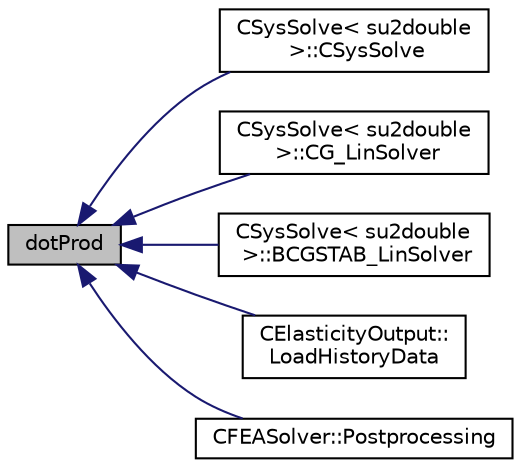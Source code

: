 digraph "dotProd"
{
  edge [fontname="Helvetica",fontsize="10",labelfontname="Helvetica",labelfontsize="10"];
  node [fontname="Helvetica",fontsize="10",shape=record];
  rankdir="LR";
  Node1 [label="dotProd",height=0.2,width=0.4,color="black", fillcolor="grey75", style="filled", fontcolor="black"];
  Node1 -> Node2 [dir="back",color="midnightblue",fontsize="10",style="solid",fontname="Helvetica"];
  Node2 [label="CSysSolve\< su2double\l \>::CSysSolve",height=0.2,width=0.4,color="black", fillcolor="white", style="filled",URL="$class_c_sys_solve.html#a9956280d6f5b70740a7e4a435bf175ca",tooltip="default constructor of the class. "];
  Node1 -> Node3 [dir="back",color="midnightblue",fontsize="10",style="solid",fontname="Helvetica"];
  Node3 [label="CSysSolve\< su2double\l \>::CG_LinSolver",height=0.2,width=0.4,color="black", fillcolor="white", style="filled",URL="$class_c_sys_solve.html#a3e3c1440f7b8eea3db41ca6d2eb1c5c4",tooltip="Conjugate Gradient method. "];
  Node1 -> Node4 [dir="back",color="midnightblue",fontsize="10",style="solid",fontname="Helvetica"];
  Node4 [label="CSysSolve\< su2double\l \>::BCGSTAB_LinSolver",height=0.2,width=0.4,color="black", fillcolor="white", style="filled",URL="$class_c_sys_solve.html#a189cd58cff5e7d3c926a4c7485e3ca4c",tooltip="Biconjugate Gradient Stabilized Method (BCGSTAB) "];
  Node1 -> Node5 [dir="back",color="midnightblue",fontsize="10",style="solid",fontname="Helvetica"];
  Node5 [label="CElasticityOutput::\lLoadHistoryData",height=0.2,width=0.4,color="black", fillcolor="white", style="filled",URL="$class_c_elasticity_output.html#ac3013524b0fb8f257aa9b66fd16d531d",tooltip="Load the history output field values. "];
  Node1 -> Node6 [dir="back",color="midnightblue",fontsize="10",style="solid",fontname="Helvetica"];
  Node6 [label="CFEASolver::Postprocessing",height=0.2,width=0.4,color="black", fillcolor="white", style="filled",URL="$class_c_f_e_a_solver.html#a582bf776db03d18a985936fff4c16644",tooltip="Postprocessing. "];
}
